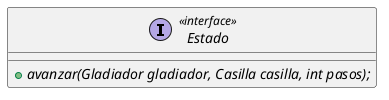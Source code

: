 @startuml
interface Estado <<interface>> {
    {abstract} + avanzar(Gladiador gladiador, Casilla casilla, int pasos);
}
@enduml